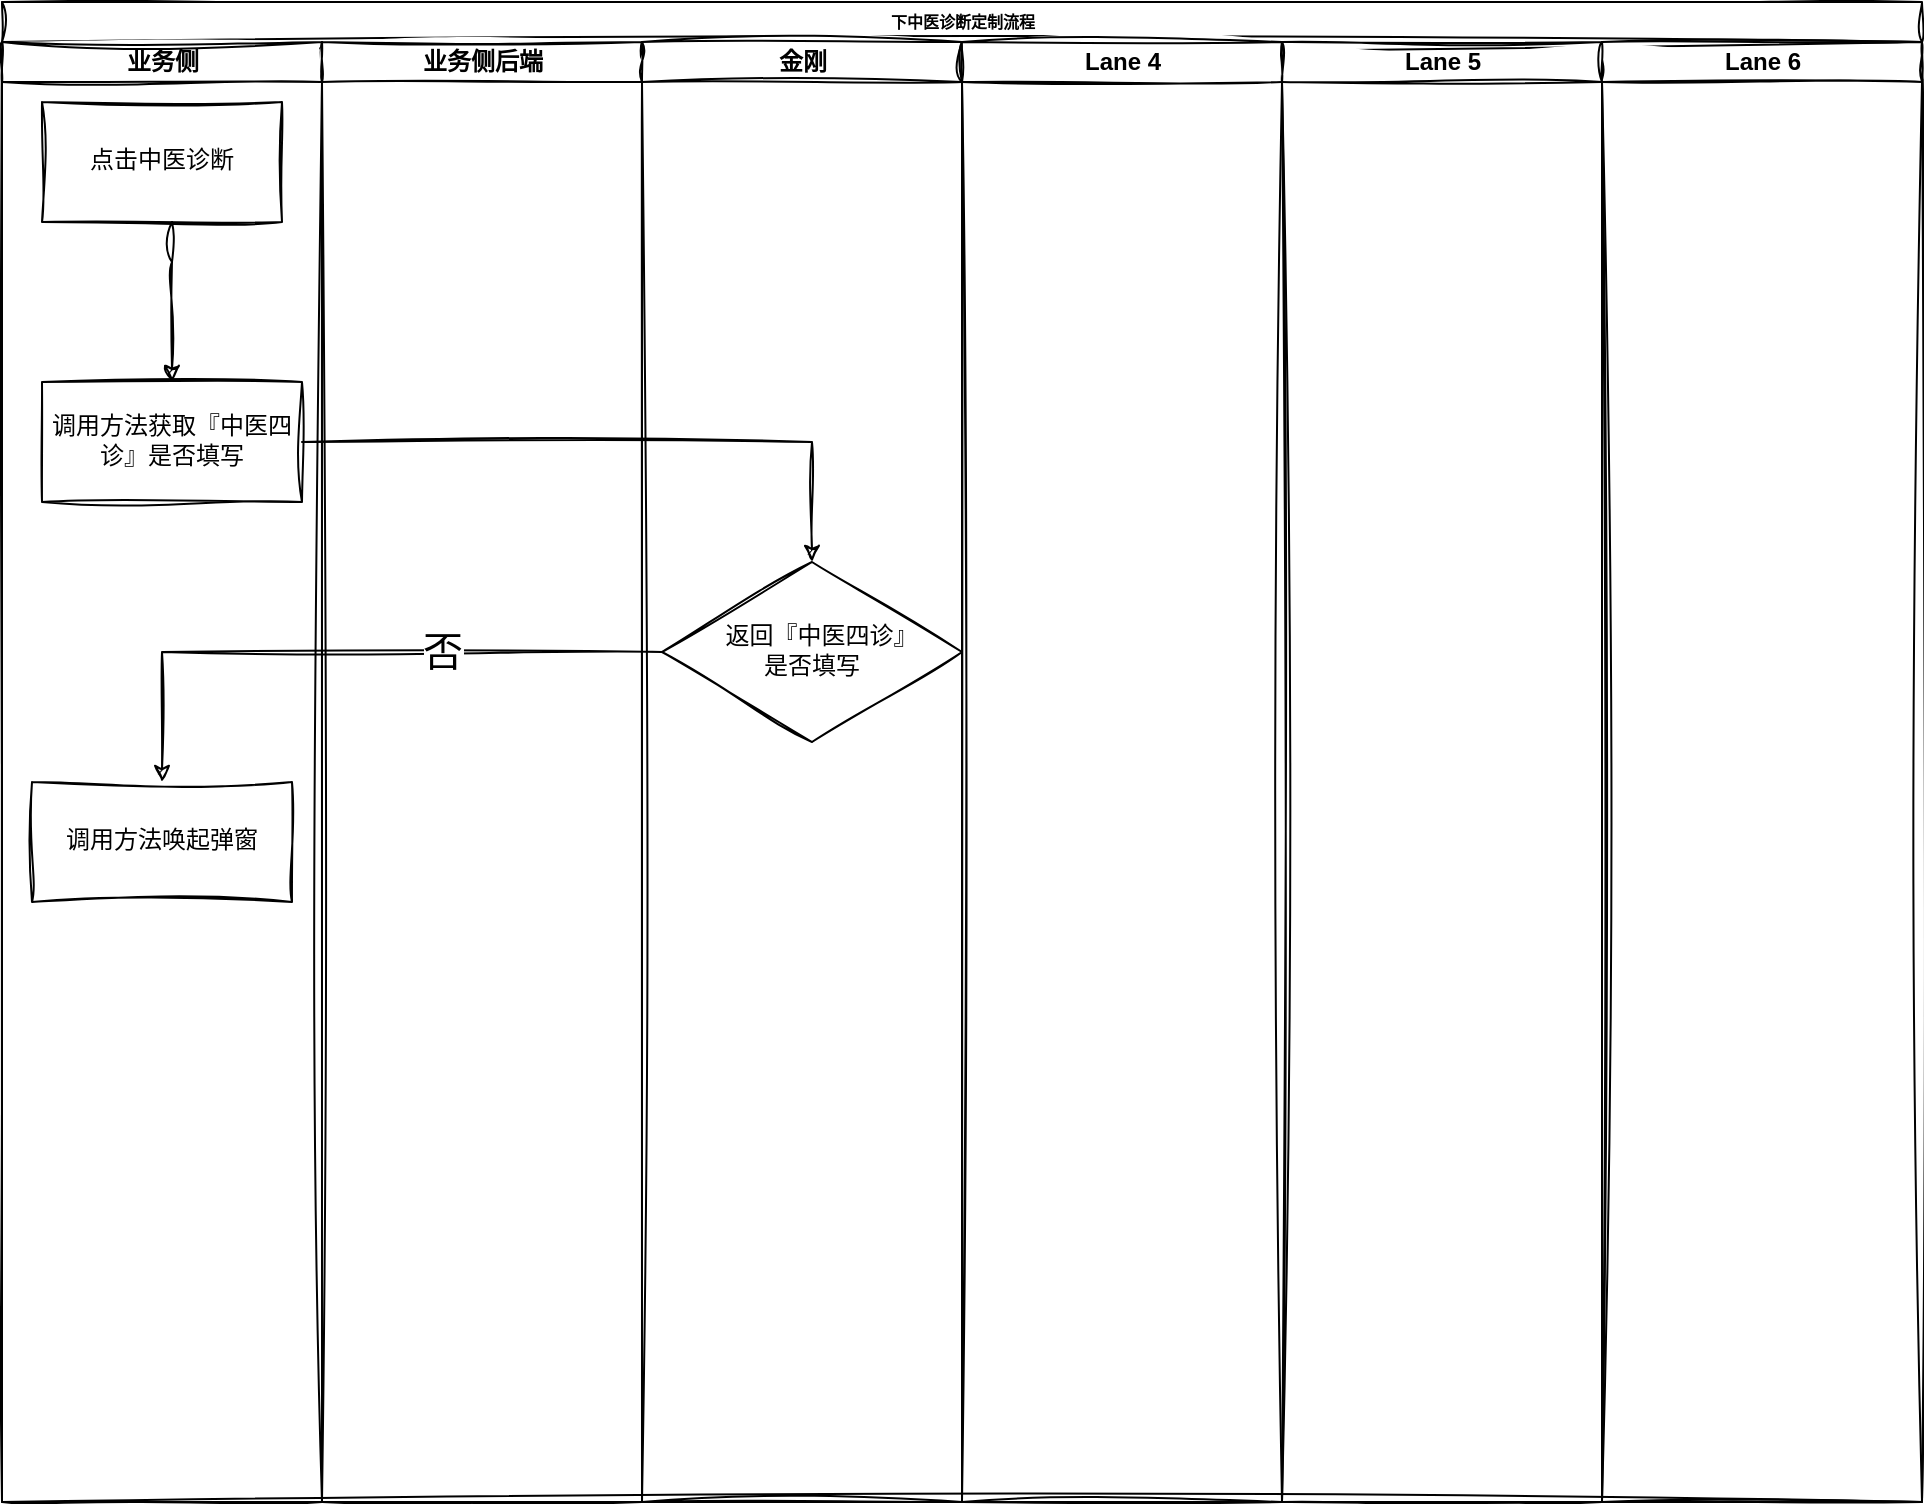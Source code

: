 <mxfile version="22.0.8" type="github">
  <diagram name="Page-1" id="74e2e168-ea6b-b213-b513-2b3c1d86103e">
    <mxGraphModel dx="679" dy="650" grid="1" gridSize="10" guides="1" tooltips="1" connect="1" arrows="1" fold="1" page="1" pageScale="1" pageWidth="1100" pageHeight="850" background="none" math="0" shadow="0">
      <root>
        <mxCell id="0" />
        <mxCell id="1" parent="0" />
        <mxCell id="77e6c97f196da883-1" value="下中医诊断定制流程" style="swimlane;html=1;childLayout=stackLayout;startSize=20;rounded=0;shadow=0;labelBackgroundColor=none;strokeWidth=1;fontFamily=Verdana;fontSize=8;align=center;sketch=1;curveFitting=1;jiggle=2;" parent="1" vertex="1">
          <mxGeometry x="70" y="40" width="960" height="750" as="geometry" />
        </mxCell>
        <mxCell id="77e6c97f196da883-2" value="业务侧" style="swimlane;html=1;startSize=20;sketch=1;curveFitting=1;jiggle=2;" parent="77e6c97f196da883-1" vertex="1">
          <mxGeometry y="20" width="160" height="730" as="geometry" />
        </mxCell>
        <mxCell id="IfzolgrrytCbui7J1jLK-3" value="调用方法获取『中医四诊』是否填写" style="rounded=0;whiteSpace=wrap;html=1;sketch=1;hachureGap=4;jiggle=2;curveFitting=1;fontFamily=Architects Daughter;fontSource=https%3A%2F%2Ffonts.googleapis.com%2Fcss%3Ffamily%3DArchitects%2BDaughter;fontSize=12;" vertex="1" parent="77e6c97f196da883-2">
          <mxGeometry x="20" y="170" width="130" height="60" as="geometry" />
        </mxCell>
        <mxCell id="IfzolgrrytCbui7J1jLK-6" style="edgeStyle=orthogonalEdgeStyle;rounded=0;sketch=1;hachureGap=4;jiggle=2;curveFitting=1;orthogonalLoop=1;jettySize=auto;html=1;fontFamily=Architects Daughter;fontSource=https%3A%2F%2Ffonts.googleapis.com%2Fcss%3Ffamily%3DArchitects%2BDaughter;fontSize=16;" edge="1" parent="77e6c97f196da883-2" source="IfzolgrrytCbui7J1jLK-5" target="IfzolgrrytCbui7J1jLK-3">
          <mxGeometry relative="1" as="geometry">
            <Array as="points">
              <mxPoint x="85" y="110" />
              <mxPoint x="85" y="110" />
            </Array>
          </mxGeometry>
        </mxCell>
        <mxCell id="IfzolgrrytCbui7J1jLK-5" value="点击中医诊断" style="rounded=0;whiteSpace=wrap;html=1;sketch=1;hachureGap=4;jiggle=2;curveFitting=1;fontFamily=Architects Daughter;fontSource=https%3A%2F%2Ffonts.googleapis.com%2Fcss%3Ffamily%3DArchitects%2BDaughter;fontSize=12;" vertex="1" parent="77e6c97f196da883-2">
          <mxGeometry x="20" y="30" width="120" height="60" as="geometry" />
        </mxCell>
        <mxCell id="IfzolgrrytCbui7J1jLK-16" value="调用方法唤起弹窗" style="rounded=0;whiteSpace=wrap;html=1;sketch=1;hachureGap=4;jiggle=2;curveFitting=1;fontFamily=Architects Daughter;fontSource=https%3A%2F%2Ffonts.googleapis.com%2Fcss%3Ffamily%3DArchitects%2BDaughter;fontSize=12;" vertex="1" parent="77e6c97f196da883-2">
          <mxGeometry x="15" y="370" width="130" height="60" as="geometry" />
        </mxCell>
        <mxCell id="77e6c97f196da883-3" value="业务侧后端" style="swimlane;html=1;startSize=20;sketch=1;curveFitting=1;jiggle=2;" parent="77e6c97f196da883-1" vertex="1">
          <mxGeometry x="160" y="20" width="160" height="730" as="geometry" />
        </mxCell>
        <mxCell id="77e6c97f196da883-4" value="金刚" style="swimlane;html=1;startSize=20;sketch=1;curveFitting=1;jiggle=2;" parent="77e6c97f196da883-1" vertex="1">
          <mxGeometry x="320" y="20" width="160" height="730" as="geometry" />
        </mxCell>
        <mxCell id="77e6c97f196da883-29" style="edgeStyle=orthogonalEdgeStyle;rounded=1;html=1;labelBackgroundColor=none;startArrow=none;startFill=0;startSize=5;endArrow=classicThin;endFill=1;endSize=5;jettySize=auto;orthogonalLoop=1;strokeWidth=1;fontFamily=Verdana;fontSize=8;sketch=1;curveFitting=1;jiggle=2;" parent="77e6c97f196da883-4" target="77e6c97f196da883-13" edge="1">
          <mxGeometry relative="1" as="geometry">
            <mxPoint x="80" y="215" as="sourcePoint" />
          </mxGeometry>
        </mxCell>
        <mxCell id="IfzolgrrytCbui7J1jLK-14" value="&amp;nbsp; 返回『中医四诊』&lt;br&gt;&lt;div style=&quot;&quot;&gt;是否填写&lt;/div&gt;" style="rhombus;whiteSpace=wrap;html=1;sketch=1;hachureGap=4;jiggle=2;curveFitting=1;fontFamily=Architects Daughter;fontSource=https%3A%2F%2Ffonts.googleapis.com%2Fcss%3Ffamily%3DArchitects%2BDaughter;fontSize=12;" vertex="1" parent="77e6c97f196da883-4">
          <mxGeometry x="10" y="260" width="150" height="90" as="geometry" />
        </mxCell>
        <mxCell id="77e6c97f196da883-5" value="Lane 4" style="swimlane;html=1;startSize=20;sketch=1;curveFitting=1;jiggle=2;" parent="77e6c97f196da883-1" vertex="1">
          <mxGeometry x="480" y="20" width="160" height="730" as="geometry" />
        </mxCell>
        <mxCell id="77e6c97f196da883-34" style="edgeStyle=orthogonalEdgeStyle;rounded=1;html=1;labelBackgroundColor=none;startArrow=none;startFill=0;startSize=5;endArrow=classicThin;endFill=1;endSize=5;jettySize=auto;orthogonalLoop=1;strokeColor=#000000;strokeWidth=1;fontFamily=Verdana;fontSize=8;fontColor=#000000;sketch=1;curveFitting=1;jiggle=2;" parent="77e6c97f196da883-5" target="77e6c97f196da883-16" edge="1">
          <mxGeometry relative="1" as="geometry">
            <mxPoint x="80" y="300" as="sourcePoint" />
          </mxGeometry>
        </mxCell>
        <mxCell id="77e6c97f196da883-35" style="edgeStyle=orthogonalEdgeStyle;rounded=1;html=1;labelBackgroundColor=none;startArrow=none;startFill=0;startSize=5;endArrow=classicThin;endFill=1;endSize=5;jettySize=auto;orthogonalLoop=1;strokeWidth=1;fontFamily=Verdana;fontSize=8;sketch=1;curveFitting=1;jiggle=2;" parent="77e6c97f196da883-5" target="77e6c97f196da883-17" edge="1">
          <mxGeometry relative="1" as="geometry">
            <mxPoint x="80" y="380" as="sourcePoint" />
          </mxGeometry>
        </mxCell>
        <mxCell id="77e6c97f196da883-36" style="edgeStyle=orthogonalEdgeStyle;rounded=1;html=1;labelBackgroundColor=none;startArrow=none;startFill=0;startSize=5;endArrow=classicThin;endFill=1;endSize=5;jettySize=auto;orthogonalLoop=1;strokeWidth=1;fontFamily=Verdana;fontSize=8;sketch=1;curveFitting=1;jiggle=2;" parent="77e6c97f196da883-5" target="77e6c97f196da883-20" edge="1">
          <mxGeometry relative="1" as="geometry">
            <mxPoint x="80" y="620" as="sourcePoint" />
          </mxGeometry>
        </mxCell>
        <mxCell id="77e6c97f196da883-6" value="Lane 5" style="swimlane;html=1;startSize=20;sketch=1;curveFitting=1;jiggle=2;" parent="77e6c97f196da883-1" vertex="1">
          <mxGeometry x="640" y="20" width="160" height="730" as="geometry" />
        </mxCell>
        <mxCell id="77e6c97f196da883-37" style="edgeStyle=orthogonalEdgeStyle;rounded=1;html=1;labelBackgroundColor=none;startArrow=none;startFill=0;startSize=5;endArrow=classicThin;endFill=1;endSize=5;jettySize=auto;orthogonalLoop=1;strokeWidth=1;fontFamily=Verdana;fontSize=8;sketch=1;curveFitting=1;jiggle=2;" parent="77e6c97f196da883-6" source="77e6c97f196da883-18" edge="1">
          <mxGeometry relative="1" as="geometry">
            <mxPoint x="80" y="480" as="targetPoint" />
          </mxGeometry>
        </mxCell>
        <mxCell id="77e6c97f196da883-38" style="edgeStyle=orthogonalEdgeStyle;rounded=1;html=1;labelBackgroundColor=none;startArrow=none;startFill=0;startSize=5;endArrow=classicThin;endFill=1;endSize=5;jettySize=auto;orthogonalLoop=1;strokeWidth=1;fontFamily=Verdana;fontSize=8;sketch=1;curveFitting=1;jiggle=2;" parent="77e6c97f196da883-6" source="77e6c97f196da883-21" edge="1">
          <mxGeometry relative="1" as="geometry">
            <mxPoint x="80" y="560" as="targetPoint" />
          </mxGeometry>
        </mxCell>
        <mxCell id="77e6c97f196da883-7" value="Lane 6" style="swimlane;html=1;startSize=20;sketch=1;curveFitting=1;jiggle=2;" parent="77e6c97f196da883-1" vertex="1">
          <mxGeometry x="800" y="20" width="160" height="730" as="geometry" />
        </mxCell>
        <mxCell id="IfzolgrrytCbui7J1jLK-15" style="edgeStyle=orthogonalEdgeStyle;rounded=0;sketch=1;hachureGap=4;jiggle=2;curveFitting=1;orthogonalLoop=1;jettySize=auto;html=1;entryX=0.5;entryY=0;entryDx=0;entryDy=0;fontFamily=Architects Daughter;fontSource=https%3A%2F%2Ffonts.googleapis.com%2Fcss%3Ffamily%3DArchitects%2BDaughter;fontSize=16;" edge="1" parent="77e6c97f196da883-1" source="IfzolgrrytCbui7J1jLK-3" target="IfzolgrrytCbui7J1jLK-14">
          <mxGeometry relative="1" as="geometry" />
        </mxCell>
        <mxCell id="IfzolgrrytCbui7J1jLK-17" style="edgeStyle=orthogonalEdgeStyle;rounded=0;sketch=1;hachureGap=4;jiggle=2;curveFitting=1;orthogonalLoop=1;jettySize=auto;html=1;fontFamily=Architects Daughter;fontSource=https%3A%2F%2Ffonts.googleapis.com%2Fcss%3Ffamily%3DArchitects%2BDaughter;fontSize=16;" edge="1" parent="77e6c97f196da883-1" source="IfzolgrrytCbui7J1jLK-14" target="IfzolgrrytCbui7J1jLK-16">
          <mxGeometry relative="1" as="geometry" />
        </mxCell>
        <mxCell id="IfzolgrrytCbui7J1jLK-18" value="否" style="edgeLabel;html=1;align=center;verticalAlign=middle;resizable=0;points=[];fontSize=20;fontFamily=Architects Daughter;" vertex="1" connectable="0" parent="IfzolgrrytCbui7J1jLK-17">
          <mxGeometry x="-0.294" relative="1" as="geometry">
            <mxPoint x="1" as="offset" />
          </mxGeometry>
        </mxCell>
      </root>
    </mxGraphModel>
  </diagram>
</mxfile>
